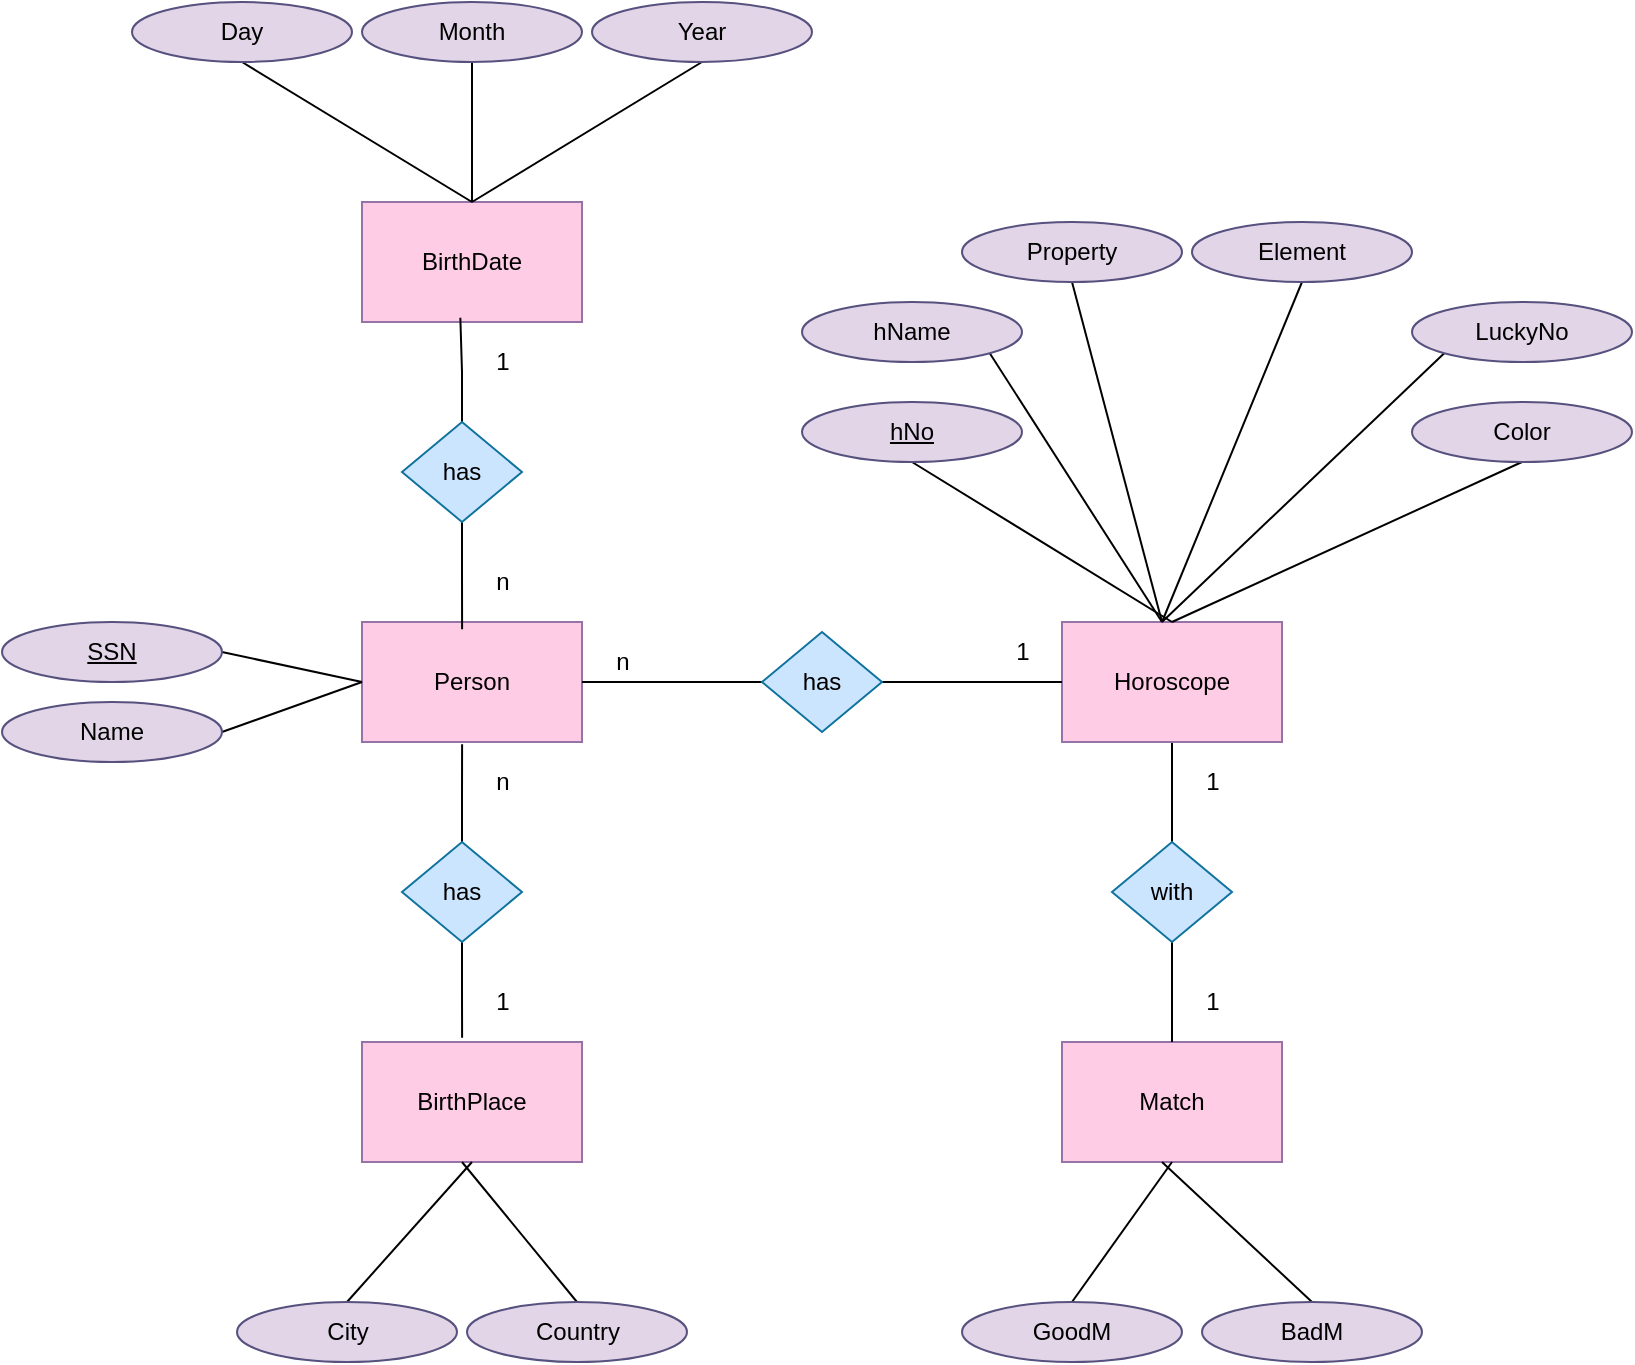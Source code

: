 <mxfile version="16.1.0" type="github">
  <diagram id="ynXPwQLvJUrb6YxIg4F5" name="Page-1">
    <mxGraphModel dx="1422" dy="790" grid="1" gridSize="10" guides="1" tooltips="1" connect="1" arrows="1" fold="1" page="1" pageScale="1" pageWidth="827" pageHeight="1169" math="0" shadow="0">
      <root>
        <mxCell id="0" />
        <mxCell id="1" parent="0" />
        <mxCell id="N1gCAhY11Nwy1vqOztYI-1" value="Person" style="rounded=0;whiteSpace=wrap;html=1;fillColor=#FFCCE6;strokeColor=#9673a6;" parent="1" vertex="1">
          <mxGeometry x="180" y="330" width="110" height="60" as="geometry" />
        </mxCell>
        <mxCell id="N1gCAhY11Nwy1vqOztYI-6" value="BirthDate" style="rounded=0;whiteSpace=wrap;html=1;fillColor=#FFCCE6;strokeColor=#9673a6;" parent="1" vertex="1">
          <mxGeometry x="180" y="120" width="110" height="60" as="geometry" />
        </mxCell>
        <mxCell id="N1gCAhY11Nwy1vqOztYI-31" style="edgeStyle=orthogonalEdgeStyle;rounded=0;orthogonalLoop=1;jettySize=auto;html=1;exitX=0.5;exitY=1;exitDx=0;exitDy=0;entryX=0.5;entryY=0;entryDx=0;entryDy=0;endArrow=none;endFill=0;" parent="1" source="N1gCAhY11Nwy1vqOztYI-7" target="N1gCAhY11Nwy1vqOztYI-13" edge="1">
          <mxGeometry relative="1" as="geometry" />
        </mxCell>
        <mxCell id="N1gCAhY11Nwy1vqOztYI-7" value="Horoscope" style="rounded=0;whiteSpace=wrap;html=1;fillColor=#FFCCE6;strokeColor=#9673a6;" parent="1" vertex="1">
          <mxGeometry x="530" y="330" width="110" height="60" as="geometry" />
        </mxCell>
        <mxCell id="N1gCAhY11Nwy1vqOztYI-8" value="BirthPlace" style="rounded=0;whiteSpace=wrap;html=1;fillColor=#FFCCE6;strokeColor=#9673a6;" parent="1" vertex="1">
          <mxGeometry x="180" y="540" width="110" height="60" as="geometry" />
        </mxCell>
        <mxCell id="N1gCAhY11Nwy1vqOztYI-9" value="Match" style="rounded=0;whiteSpace=wrap;html=1;fillColor=#FFCCE6;strokeColor=#9673a6;" parent="1" vertex="1">
          <mxGeometry x="530" y="540" width="110" height="60" as="geometry" />
        </mxCell>
        <mxCell id="N1gCAhY11Nwy1vqOztYI-22" style="edgeStyle=orthogonalEdgeStyle;rounded=0;orthogonalLoop=1;jettySize=auto;html=1;exitX=0.5;exitY=0;exitDx=0;exitDy=0;entryX=0.447;entryY=0.964;entryDx=0;entryDy=0;entryPerimeter=0;endArrow=none;endFill=0;" parent="1" source="N1gCAhY11Nwy1vqOztYI-10" target="N1gCAhY11Nwy1vqOztYI-6" edge="1">
          <mxGeometry relative="1" as="geometry" />
        </mxCell>
        <mxCell id="N1gCAhY11Nwy1vqOztYI-24" style="edgeStyle=orthogonalEdgeStyle;rounded=0;orthogonalLoop=1;jettySize=auto;html=1;exitX=0.5;exitY=1;exitDx=0;exitDy=0;entryX=0.455;entryY=0.061;entryDx=0;entryDy=0;entryPerimeter=0;endArrow=none;endFill=0;" parent="1" source="N1gCAhY11Nwy1vqOztYI-10" target="N1gCAhY11Nwy1vqOztYI-1" edge="1">
          <mxGeometry relative="1" as="geometry" />
        </mxCell>
        <mxCell id="N1gCAhY11Nwy1vqOztYI-10" value="has" style="rhombus;whiteSpace=wrap;html=1;fillColor=#CCE5FF;strokeColor=#10739e;" parent="1" vertex="1">
          <mxGeometry x="200" y="230" width="60" height="50" as="geometry" />
        </mxCell>
        <mxCell id="N1gCAhY11Nwy1vqOztYI-26" style="edgeStyle=orthogonalEdgeStyle;rounded=0;orthogonalLoop=1;jettySize=auto;html=1;exitX=0.5;exitY=0;exitDx=0;exitDy=0;entryX=0.455;entryY=1.019;entryDx=0;entryDy=0;entryPerimeter=0;endArrow=none;endFill=0;" parent="1" source="N1gCAhY11Nwy1vqOztYI-11" target="N1gCAhY11Nwy1vqOztYI-1" edge="1">
          <mxGeometry relative="1" as="geometry" />
        </mxCell>
        <mxCell id="N1gCAhY11Nwy1vqOztYI-29" style="edgeStyle=orthogonalEdgeStyle;rounded=0;orthogonalLoop=1;jettySize=auto;html=1;exitX=0.5;exitY=1;exitDx=0;exitDy=0;entryX=0.455;entryY=-0.036;entryDx=0;entryDy=0;entryPerimeter=0;endArrow=none;endFill=0;" parent="1" source="N1gCAhY11Nwy1vqOztYI-11" target="N1gCAhY11Nwy1vqOztYI-8" edge="1">
          <mxGeometry relative="1" as="geometry" />
        </mxCell>
        <mxCell id="N1gCAhY11Nwy1vqOztYI-11" value="has" style="rhombus;whiteSpace=wrap;html=1;fillColor=#CCE5FF;strokeColor=#10739e;" parent="1" vertex="1">
          <mxGeometry x="200" y="440" width="60" height="50" as="geometry" />
        </mxCell>
        <mxCell id="N1gCAhY11Nwy1vqOztYI-21" style="edgeStyle=orthogonalEdgeStyle;orthogonalLoop=1;jettySize=auto;html=1;exitX=0;exitY=0.5;exitDx=0;exitDy=0;rounded=0;endArrow=none;endFill=0;" parent="1" source="N1gCAhY11Nwy1vqOztYI-12" target="N1gCAhY11Nwy1vqOztYI-1" edge="1">
          <mxGeometry relative="1" as="geometry" />
        </mxCell>
        <mxCell id="N1gCAhY11Nwy1vqOztYI-30" style="edgeStyle=orthogonalEdgeStyle;rounded=0;orthogonalLoop=1;jettySize=auto;html=1;exitX=1;exitY=0.5;exitDx=0;exitDy=0;entryX=0;entryY=0.5;entryDx=0;entryDy=0;endArrow=none;endFill=0;" parent="1" source="N1gCAhY11Nwy1vqOztYI-12" target="N1gCAhY11Nwy1vqOztYI-7" edge="1">
          <mxGeometry relative="1" as="geometry" />
        </mxCell>
        <mxCell id="N1gCAhY11Nwy1vqOztYI-12" value="has" style="rhombus;whiteSpace=wrap;html=1;fillColor=#CCE5FF;strokeColor=#10739e;" parent="1" vertex="1">
          <mxGeometry x="380" y="335" width="60" height="50" as="geometry" />
        </mxCell>
        <mxCell id="N1gCAhY11Nwy1vqOztYI-32" style="edgeStyle=orthogonalEdgeStyle;rounded=0;orthogonalLoop=1;jettySize=auto;html=1;exitX=0.5;exitY=1;exitDx=0;exitDy=0;entryX=0.5;entryY=0;entryDx=0;entryDy=0;endArrow=none;endFill=0;" parent="1" source="N1gCAhY11Nwy1vqOztYI-13" target="N1gCAhY11Nwy1vqOztYI-9" edge="1">
          <mxGeometry relative="1" as="geometry" />
        </mxCell>
        <mxCell id="N1gCAhY11Nwy1vqOztYI-13" value="with" style="rhombus;whiteSpace=wrap;html=1;fillColor=#CCE5FF;strokeColor=#10739e;" parent="1" vertex="1">
          <mxGeometry x="555" y="440" width="60" height="50" as="geometry" />
        </mxCell>
        <mxCell id="N1gCAhY11Nwy1vqOztYI-50" style="rounded=0;orthogonalLoop=1;jettySize=auto;html=1;exitX=0.5;exitY=1;exitDx=0;exitDy=0;entryX=0.5;entryY=0;entryDx=0;entryDy=0;endArrow=none;endFill=0;" parent="1" source="N1gCAhY11Nwy1vqOztYI-33" target="N1gCAhY11Nwy1vqOztYI-6" edge="1">
          <mxGeometry relative="1" as="geometry" />
        </mxCell>
        <mxCell id="N1gCAhY11Nwy1vqOztYI-33" value="Day" style="ellipse;whiteSpace=wrap;html=1;fillColor=#E1D5E7;strokeColor=#56517e;" parent="1" vertex="1">
          <mxGeometry x="65" y="20" width="110" height="30" as="geometry" />
        </mxCell>
        <mxCell id="N1gCAhY11Nwy1vqOztYI-51" style="edgeStyle=none;rounded=0;orthogonalLoop=1;jettySize=auto;html=1;exitX=0.5;exitY=1;exitDx=0;exitDy=0;entryX=0.5;entryY=0;entryDx=0;entryDy=0;endArrow=none;endFill=0;" parent="1" source="N1gCAhY11Nwy1vqOztYI-34" target="N1gCAhY11Nwy1vqOztYI-6" edge="1">
          <mxGeometry relative="1" as="geometry" />
        </mxCell>
        <mxCell id="N1gCAhY11Nwy1vqOztYI-34" value="Month" style="ellipse;whiteSpace=wrap;html=1;fillColor=#E1D5E7;strokeColor=#56517e;" parent="1" vertex="1">
          <mxGeometry x="180" y="20" width="110" height="30" as="geometry" />
        </mxCell>
        <mxCell id="N1gCAhY11Nwy1vqOztYI-52" style="edgeStyle=none;rounded=0;orthogonalLoop=1;jettySize=auto;html=1;exitX=0.5;exitY=1;exitDx=0;exitDy=0;entryX=0.5;entryY=0;entryDx=0;entryDy=0;endArrow=none;endFill=0;" parent="1" source="N1gCAhY11Nwy1vqOztYI-35" target="N1gCAhY11Nwy1vqOztYI-6" edge="1">
          <mxGeometry relative="1" as="geometry" />
        </mxCell>
        <mxCell id="N1gCAhY11Nwy1vqOztYI-35" value="Year" style="ellipse;whiteSpace=wrap;html=1;fillColor=#E1D5E7;strokeColor=#56517e;" parent="1" vertex="1">
          <mxGeometry x="295" y="20" width="110" height="30" as="geometry" />
        </mxCell>
        <mxCell id="N1gCAhY11Nwy1vqOztYI-54" style="edgeStyle=none;rounded=0;orthogonalLoop=1;jettySize=auto;html=1;exitX=1;exitY=0.5;exitDx=0;exitDy=0;entryX=0;entryY=0.5;entryDx=0;entryDy=0;endArrow=none;endFill=0;" parent="1" source="N1gCAhY11Nwy1vqOztYI-36" target="N1gCAhY11Nwy1vqOztYI-1" edge="1">
          <mxGeometry relative="1" as="geometry" />
        </mxCell>
        <mxCell id="N1gCAhY11Nwy1vqOztYI-36" value="&lt;u&gt;SSN&lt;/u&gt;" style="ellipse;whiteSpace=wrap;html=1;fillColor=#E1D5E7;strokeColor=#56517e;" parent="1" vertex="1">
          <mxGeometry y="330" width="110" height="30" as="geometry" />
        </mxCell>
        <mxCell id="N1gCAhY11Nwy1vqOztYI-55" style="edgeStyle=none;rounded=0;orthogonalLoop=1;jettySize=auto;html=1;exitX=1;exitY=0.5;exitDx=0;exitDy=0;endArrow=none;endFill=0;" parent="1" source="N1gCAhY11Nwy1vqOztYI-37" edge="1">
          <mxGeometry relative="1" as="geometry">
            <mxPoint x="180" y="360.0" as="targetPoint" />
          </mxGeometry>
        </mxCell>
        <mxCell id="N1gCAhY11Nwy1vqOztYI-37" value="Name" style="ellipse;whiteSpace=wrap;html=1;fillColor=#E1D5E7;strokeColor=#56517e;" parent="1" vertex="1">
          <mxGeometry y="370" width="110" height="30" as="geometry" />
        </mxCell>
        <mxCell id="N1gCAhY11Nwy1vqOztYI-64" style="edgeStyle=none;rounded=0;orthogonalLoop=1;jettySize=auto;html=1;exitX=1;exitY=1;exitDx=0;exitDy=0;endArrow=none;endFill=0;" parent="1" source="N1gCAhY11Nwy1vqOztYI-38" edge="1">
          <mxGeometry relative="1" as="geometry">
            <mxPoint x="580" y="330.0" as="targetPoint" />
          </mxGeometry>
        </mxCell>
        <mxCell id="N1gCAhY11Nwy1vqOztYI-38" value="hName" style="ellipse;whiteSpace=wrap;html=1;fillColor=#E1D5E7;strokeColor=#56517e;" parent="1" vertex="1">
          <mxGeometry x="400" y="170" width="110" height="30" as="geometry" />
        </mxCell>
        <mxCell id="N1gCAhY11Nwy1vqOztYI-56" style="edgeStyle=none;rounded=0;orthogonalLoop=1;jettySize=auto;html=1;exitX=0.5;exitY=0;exitDx=0;exitDy=0;entryX=0.5;entryY=1;entryDx=0;entryDy=0;endArrow=none;endFill=0;" parent="1" source="N1gCAhY11Nwy1vqOztYI-39" target="N1gCAhY11Nwy1vqOztYI-8" edge="1">
          <mxGeometry relative="1" as="geometry" />
        </mxCell>
        <mxCell id="N1gCAhY11Nwy1vqOztYI-39" value="City" style="ellipse;whiteSpace=wrap;html=1;fillColor=#E1D5E7;strokeColor=#56517e;" parent="1" vertex="1">
          <mxGeometry x="117.5" y="670" width="110" height="30" as="geometry" />
        </mxCell>
        <mxCell id="N1gCAhY11Nwy1vqOztYI-57" style="edgeStyle=none;rounded=0;orthogonalLoop=1;jettySize=auto;html=1;exitX=0.5;exitY=0;exitDx=0;exitDy=0;endArrow=none;endFill=0;" parent="1" source="N1gCAhY11Nwy1vqOztYI-40" edge="1">
          <mxGeometry relative="1" as="geometry">
            <mxPoint x="230" y="600.0" as="targetPoint" />
          </mxGeometry>
        </mxCell>
        <mxCell id="N1gCAhY11Nwy1vqOztYI-40" value="Country" style="ellipse;whiteSpace=wrap;html=1;fillColor=#E1D5E7;strokeColor=#56517e;" parent="1" vertex="1">
          <mxGeometry x="232.5" y="670" width="110" height="30" as="geometry" />
        </mxCell>
        <mxCell id="N1gCAhY11Nwy1vqOztYI-66" style="edgeStyle=none;rounded=0;orthogonalLoop=1;jettySize=auto;html=1;exitX=0.5;exitY=0;exitDx=0;exitDy=0;entryX=0.5;entryY=1;entryDx=0;entryDy=0;endArrow=none;endFill=0;" parent="1" source="N1gCAhY11Nwy1vqOztYI-42" target="N1gCAhY11Nwy1vqOztYI-9" edge="1">
          <mxGeometry relative="1" as="geometry" />
        </mxCell>
        <mxCell id="N1gCAhY11Nwy1vqOztYI-42" value="GoodM" style="ellipse;whiteSpace=wrap;html=1;fillColor=#E1D5E7;strokeColor=#56517e;" parent="1" vertex="1">
          <mxGeometry x="480" y="670" width="110" height="30" as="geometry" />
        </mxCell>
        <mxCell id="N1gCAhY11Nwy1vqOztYI-67" style="edgeStyle=none;rounded=0;orthogonalLoop=1;jettySize=auto;html=1;exitX=0.5;exitY=0;exitDx=0;exitDy=0;endArrow=none;endFill=0;" parent="1" source="N1gCAhY11Nwy1vqOztYI-43" edge="1">
          <mxGeometry relative="1" as="geometry">
            <mxPoint x="580" y="600.0" as="targetPoint" />
          </mxGeometry>
        </mxCell>
        <mxCell id="N1gCAhY11Nwy1vqOztYI-43" value="BadM" style="ellipse;whiteSpace=wrap;html=1;fillColor=#E1D5E7;strokeColor=#56517e;" parent="1" vertex="1">
          <mxGeometry x="600" y="670" width="110" height="30" as="geometry" />
        </mxCell>
        <mxCell id="N1gCAhY11Nwy1vqOztYI-60" style="edgeStyle=none;rounded=0;orthogonalLoop=1;jettySize=auto;html=1;exitX=0.5;exitY=1;exitDx=0;exitDy=0;endArrow=none;endFill=0;" parent="1" source="N1gCAhY11Nwy1vqOztYI-45" edge="1">
          <mxGeometry relative="1" as="geometry">
            <mxPoint x="580" y="330.0" as="targetPoint" />
          </mxGeometry>
        </mxCell>
        <mxCell id="N1gCAhY11Nwy1vqOztYI-45" value="Property" style="ellipse;whiteSpace=wrap;html=1;fillColor=#E1D5E7;strokeColor=#56517e;" parent="1" vertex="1">
          <mxGeometry x="480" y="130" width="110" height="30" as="geometry" />
        </mxCell>
        <mxCell id="N1gCAhY11Nwy1vqOztYI-61" style="edgeStyle=none;rounded=0;orthogonalLoop=1;jettySize=auto;html=1;exitX=0.5;exitY=1;exitDx=0;exitDy=0;endArrow=none;endFill=0;" parent="1" source="N1gCAhY11Nwy1vqOztYI-46" edge="1">
          <mxGeometry relative="1" as="geometry">
            <mxPoint x="580" y="330.0" as="targetPoint" />
          </mxGeometry>
        </mxCell>
        <mxCell id="N1gCAhY11Nwy1vqOztYI-46" value="Element" style="ellipse;whiteSpace=wrap;html=1;fillColor=#E1D5E7;strokeColor=#56517e;" parent="1" vertex="1">
          <mxGeometry x="595" y="130" width="110" height="30" as="geometry" />
        </mxCell>
        <mxCell id="N1gCAhY11Nwy1vqOztYI-65" style="edgeStyle=none;rounded=0;orthogonalLoop=1;jettySize=auto;html=1;exitX=0.5;exitY=1;exitDx=0;exitDy=0;entryX=0.5;entryY=0;entryDx=0;entryDy=0;endArrow=none;endFill=0;" parent="1" source="N1gCAhY11Nwy1vqOztYI-47" target="N1gCAhY11Nwy1vqOztYI-7" edge="1">
          <mxGeometry relative="1" as="geometry" />
        </mxCell>
        <mxCell id="N1gCAhY11Nwy1vqOztYI-47" value="Color" style="ellipse;whiteSpace=wrap;html=1;fillColor=#E1D5E7;strokeColor=#56517e;" parent="1" vertex="1">
          <mxGeometry x="705" y="220" width="110" height="30" as="geometry" />
        </mxCell>
        <mxCell id="N1gCAhY11Nwy1vqOztYI-62" style="edgeStyle=none;rounded=0;orthogonalLoop=1;jettySize=auto;html=1;exitX=0;exitY=1;exitDx=0;exitDy=0;endArrow=none;endFill=0;" parent="1" source="N1gCAhY11Nwy1vqOztYI-48" edge="1">
          <mxGeometry relative="1" as="geometry">
            <mxPoint x="580" y="330.0" as="targetPoint" />
          </mxGeometry>
        </mxCell>
        <mxCell id="N1gCAhY11Nwy1vqOztYI-48" value="LuckyNo" style="ellipse;whiteSpace=wrap;html=1;fillColor=#E1D5E7;strokeColor=#56517e;" parent="1" vertex="1">
          <mxGeometry x="705" y="170" width="110" height="30" as="geometry" />
        </mxCell>
        <mxCell id="N1gCAhY11Nwy1vqOztYI-58" style="edgeStyle=none;rounded=0;orthogonalLoop=1;jettySize=auto;html=1;exitX=0.5;exitY=1;exitDx=0;exitDy=0;entryX=0.5;entryY=0;entryDx=0;entryDy=0;endArrow=none;endFill=0;" parent="1" source="N1gCAhY11Nwy1vqOztYI-49" target="N1gCAhY11Nwy1vqOztYI-7" edge="1">
          <mxGeometry relative="1" as="geometry" />
        </mxCell>
        <mxCell id="N1gCAhY11Nwy1vqOztYI-49" value="&lt;u&gt;hNo&lt;/u&gt;" style="ellipse;whiteSpace=wrap;html=1;fillColor=#E1D5E7;strokeColor=#56517e;" parent="1" vertex="1">
          <mxGeometry x="400" y="220" width="110" height="30" as="geometry" />
        </mxCell>
        <mxCell id="N1gCAhY11Nwy1vqOztYI-69" value="n" style="text;html=1;align=center;verticalAlign=middle;resizable=0;points=[];autosize=1;strokeColor=none;fillColor=none;" parent="1" vertex="1">
          <mxGeometry x="300" y="340" width="20" height="20" as="geometry" />
        </mxCell>
        <mxCell id="N1gCAhY11Nwy1vqOztYI-70" value="1" style="text;html=1;align=center;verticalAlign=middle;resizable=0;points=[];autosize=1;strokeColor=none;fillColor=none;" parent="1" vertex="1">
          <mxGeometry x="500" y="335" width="20" height="20" as="geometry" />
        </mxCell>
        <mxCell id="N1gCAhY11Nwy1vqOztYI-71" value="1" style="text;html=1;align=center;verticalAlign=middle;resizable=0;points=[];autosize=1;strokeColor=none;fillColor=none;" parent="1" vertex="1">
          <mxGeometry x="240" y="190" width="20" height="20" as="geometry" />
        </mxCell>
        <mxCell id="N1gCAhY11Nwy1vqOztYI-72" value="1" style="text;html=1;align=center;verticalAlign=middle;resizable=0;points=[];autosize=1;strokeColor=none;fillColor=none;" parent="1" vertex="1">
          <mxGeometry x="240" y="510" width="20" height="20" as="geometry" />
        </mxCell>
        <mxCell id="N1gCAhY11Nwy1vqOztYI-73" value="1" style="text;html=1;align=center;verticalAlign=middle;resizable=0;points=[];autosize=1;strokeColor=none;fillColor=none;" parent="1" vertex="1">
          <mxGeometry x="595" y="510" width="20" height="20" as="geometry" />
        </mxCell>
        <mxCell id="N1gCAhY11Nwy1vqOztYI-74" value="1" style="text;html=1;align=center;verticalAlign=middle;resizable=0;points=[];autosize=1;strokeColor=none;fillColor=none;" parent="1" vertex="1">
          <mxGeometry x="595" y="400" width="20" height="20" as="geometry" />
        </mxCell>
        <mxCell id="AF1ajK0rTXiVWolivD1--1" value="n" style="text;html=1;align=center;verticalAlign=middle;resizable=0;points=[];autosize=1;strokeColor=none;fillColor=none;" vertex="1" parent="1">
          <mxGeometry x="240" y="300" width="20" height="20" as="geometry" />
        </mxCell>
        <mxCell id="AF1ajK0rTXiVWolivD1--2" value="n" style="text;html=1;align=center;verticalAlign=middle;resizable=0;points=[];autosize=1;strokeColor=none;fillColor=none;" vertex="1" parent="1">
          <mxGeometry x="240" y="400" width="20" height="20" as="geometry" />
        </mxCell>
      </root>
    </mxGraphModel>
  </diagram>
</mxfile>
